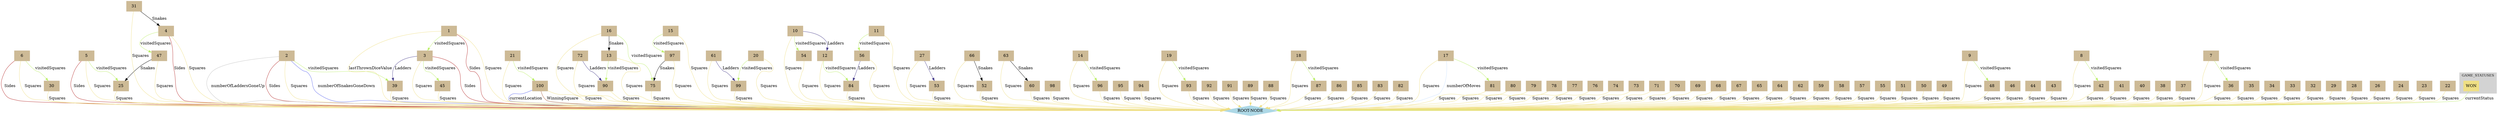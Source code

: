 digraph state {
 graph [fontsize=12]
rankdir=TB;
"6" -> "ROOT-NODE" [label = "Sides", color = "firebrick"];
"5" -> "ROOT-NODE" [label = "Sides", color = "firebrick"];
"4" -> "ROOT-NODE" [label = "Sides", color = "firebrick"];
"3" -> "ROOT-NODE" [label = "Sides", color = "firebrick"];
"2" -> "ROOT-NODE" [label = "Sides", color = "firebrick"];
"1" -> "ROOT-NODE" [label = "Sides", color = "firebrick"];
"100" -> "ROOT-NODE" [label = "WinningSquare", color = "sienna"];
"72" -> "90" [label = "Ladders", color = "SlateBlue4"];
"61" -> "99" [label = "Ladders", color = "SlateBlue4"];
"56" -> "84" [label = "Ladders", color = "SlateBlue4"];
"27" -> "53" [label = "Ladders", color = "SlateBlue4"];
"10" -> "12" [label = "Ladders", color = "SlateBlue4"];
"3" -> "39" [label = "Ladders", color = "SlateBlue4"];
"97" -> "75" [label = "Snakes", color = "black"];
"66" -> "52" [label = "Snakes", color = "black"];
"63" -> "60" [label = "Snakes", color = "black"];
"47" -> "25" [label = "Snakes", color = "black"];
"31" -> "4" [label = "Snakes", color = "black"];
"16" -> "13" [label = "Snakes", color = "black"];
"100" -> "ROOT-NODE" [label = "Squares", color = "#efdf84"];
"99" -> "ROOT-NODE" [label = "Squares", color = "#efdf84"];
"98" -> "ROOT-NODE" [label = "Squares", color = "#efdf84"];
"97" -> "ROOT-NODE" [label = "Squares", color = "#efdf84"];
"96" -> "ROOT-NODE" [label = "Squares", color = "#efdf84"];
"95" -> "ROOT-NODE" [label = "Squares", color = "#efdf84"];
"94" -> "ROOT-NODE" [label = "Squares", color = "#efdf84"];
"93" -> "ROOT-NODE" [label = "Squares", color = "#efdf84"];
"92" -> "ROOT-NODE" [label = "Squares", color = "#efdf84"];
"91" -> "ROOT-NODE" [label = "Squares", color = "#efdf84"];
"90" -> "ROOT-NODE" [label = "Squares", color = "#efdf84"];
"89" -> "ROOT-NODE" [label = "Squares", color = "#efdf84"];
"88" -> "ROOT-NODE" [label = "Squares", color = "#efdf84"];
"87" -> "ROOT-NODE" [label = "Squares", color = "#efdf84"];
"86" -> "ROOT-NODE" [label = "Squares", color = "#efdf84"];
"85" -> "ROOT-NODE" [label = "Squares", color = "#efdf84"];
"84" -> "ROOT-NODE" [label = "Squares", color = "#efdf84"];
"83" -> "ROOT-NODE" [label = "Squares", color = "#efdf84"];
"82" -> "ROOT-NODE" [label = "Squares", color = "#efdf84"];
"81" -> "ROOT-NODE" [label = "Squares", color = "#efdf84"];
"80" -> "ROOT-NODE" [label = "Squares", color = "#efdf84"];
"79" -> "ROOT-NODE" [label = "Squares", color = "#efdf84"];
"78" -> "ROOT-NODE" [label = "Squares", color = "#efdf84"];
"77" -> "ROOT-NODE" [label = "Squares", color = "#efdf84"];
"76" -> "ROOT-NODE" [label = "Squares", color = "#efdf84"];
"75" -> "ROOT-NODE" [label = "Squares", color = "#efdf84"];
"74" -> "ROOT-NODE" [label = "Squares", color = "#efdf84"];
"73" -> "ROOT-NODE" [label = "Squares", color = "#efdf84"];
"72" -> "ROOT-NODE" [label = "Squares", color = "#efdf84"];
"71" -> "ROOT-NODE" [label = "Squares", color = "#efdf84"];
"70" -> "ROOT-NODE" [label = "Squares", color = "#efdf84"];
"69" -> "ROOT-NODE" [label = "Squares", color = "#efdf84"];
"68" -> "ROOT-NODE" [label = "Squares", color = "#efdf84"];
"67" -> "ROOT-NODE" [label = "Squares", color = "#efdf84"];
"66" -> "ROOT-NODE" [label = "Squares", color = "#efdf84"];
"65" -> "ROOT-NODE" [label = "Squares", color = "#efdf84"];
"64" -> "ROOT-NODE" [label = "Squares", color = "#efdf84"];
"63" -> "ROOT-NODE" [label = "Squares", color = "#efdf84"];
"62" -> "ROOT-NODE" [label = "Squares", color = "#efdf84"];
"61" -> "ROOT-NODE" [label = "Squares", color = "#efdf84"];
"60" -> "ROOT-NODE" [label = "Squares", color = "#efdf84"];
"59" -> "ROOT-NODE" [label = "Squares", color = "#efdf84"];
"58" -> "ROOT-NODE" [label = "Squares", color = "#efdf84"];
"57" -> "ROOT-NODE" [label = "Squares", color = "#efdf84"];
"56" -> "ROOT-NODE" [label = "Squares", color = "#efdf84"];
"55" -> "ROOT-NODE" [label = "Squares", color = "#efdf84"];
"54" -> "ROOT-NODE" [label = "Squares", color = "#efdf84"];
"53" -> "ROOT-NODE" [label = "Squares", color = "#efdf84"];
"52" -> "ROOT-NODE" [label = "Squares", color = "#efdf84"];
"51" -> "ROOT-NODE" [label = "Squares", color = "#efdf84"];
"50" -> "ROOT-NODE" [label = "Squares", color = "#efdf84"];
"49" -> "ROOT-NODE" [label = "Squares", color = "#efdf84"];
"48" -> "ROOT-NODE" [label = "Squares", color = "#efdf84"];
"47" -> "ROOT-NODE" [label = "Squares", color = "#efdf84"];
"46" -> "ROOT-NODE" [label = "Squares", color = "#efdf84"];
"45" -> "ROOT-NODE" [label = "Squares", color = "#efdf84"];
"44" -> "ROOT-NODE" [label = "Squares", color = "#efdf84"];
"43" -> "ROOT-NODE" [label = "Squares", color = "#efdf84"];
"42" -> "ROOT-NODE" [label = "Squares", color = "#efdf84"];
"41" -> "ROOT-NODE" [label = "Squares", color = "#efdf84"];
"40" -> "ROOT-NODE" [label = "Squares", color = "#efdf84"];
"39" -> "ROOT-NODE" [label = "Squares", color = "#efdf84"];
"38" -> "ROOT-NODE" [label = "Squares", color = "#efdf84"];
"37" -> "ROOT-NODE" [label = "Squares", color = "#efdf84"];
"36" -> "ROOT-NODE" [label = "Squares", color = "#efdf84"];
"35" -> "ROOT-NODE" [label = "Squares", color = "#efdf84"];
"34" -> "ROOT-NODE" [label = "Squares", color = "#efdf84"];
"33" -> "ROOT-NODE" [label = "Squares", color = "#efdf84"];
"32" -> "ROOT-NODE" [label = "Squares", color = "#efdf84"];
"31" -> "ROOT-NODE" [label = "Squares", color = "#efdf84"];
"30" -> "ROOT-NODE" [label = "Squares", color = "#efdf84"];
"29" -> "ROOT-NODE" [label = "Squares", color = "#efdf84"];
"28" -> "ROOT-NODE" [label = "Squares", color = "#efdf84"];
"27" -> "ROOT-NODE" [label = "Squares", color = "#efdf84"];
"26" -> "ROOT-NODE" [label = "Squares", color = "#efdf84"];
"25" -> "ROOT-NODE" [label = "Squares", color = "#efdf84"];
"24" -> "ROOT-NODE" [label = "Squares", color = "#efdf84"];
"23" -> "ROOT-NODE" [label = "Squares", color = "#efdf84"];
"22" -> "ROOT-NODE" [label = "Squares", color = "#efdf84"];
"21" -> "ROOT-NODE" [label = "Squares", color = "#efdf84"];
"20" -> "ROOT-NODE" [label = "Squares", color = "#efdf84"];
"19" -> "ROOT-NODE" [label = "Squares", color = "#efdf84"];
"18" -> "ROOT-NODE" [label = "Squares", color = "#efdf84"];
"17" -> "ROOT-NODE" [label = "Squares", color = "#efdf84"];
"16" -> "ROOT-NODE" [label = "Squares", color = "#efdf84"];
"15" -> "ROOT-NODE" [label = "Squares", color = "#efdf84"];
"14" -> "ROOT-NODE" [label = "Squares", color = "#efdf84"];
"13" -> "ROOT-NODE" [label = "Squares", color = "#efdf84"];
"12" -> "ROOT-NODE" [label = "Squares", color = "#efdf84"];
"11" -> "ROOT-NODE" [label = "Squares", color = "#efdf84"];
"10" -> "ROOT-NODE" [label = "Squares", color = "#efdf84"];
"9" -> "ROOT-NODE" [label = "Squares", color = "#efdf84"];
"8" -> "ROOT-NODE" [label = "Squares", color = "#efdf84"];
"7" -> "ROOT-NODE" [label = "Squares", color = "#efdf84"];
"6" -> "ROOT-NODE" [label = "Squares", color = "#efdf84"];
"5" -> "ROOT-NODE" [label = "Squares", color = "#efdf84"];
"4" -> "ROOT-NODE" [label = "Squares", color = "#efdf84"];
"3" -> "ROOT-NODE" [label = "Squares", color = "#efdf84"];
"2" -> "ROOT-NODE" [label = "Squares", color = "#efdf84"];
"1" -> "ROOT-NODE" [label = "Squares", color = "#efdf84"];
"21" -> "100" [label = "visitedSquares", color = "#bdef6b"];
"20" -> "99" [label = "visitedSquares", color = "#bdef6b"];
"19" -> "93" [label = "visitedSquares", color = "#bdef6b"];
"18" -> "87" [label = "visitedSquares", color = "#bdef6b"];
"17" -> "81" [label = "visitedSquares", color = "#bdef6b"];
"16" -> "75" [label = "visitedSquares", color = "#bdef6b"];
"15" -> "97" [label = "visitedSquares", color = "#bdef6b"];
"14" -> "96" [label = "visitedSquares", color = "#bdef6b"];
"13" -> "90" [label = "visitedSquares", color = "#bdef6b"];
"12" -> "84" [label = "visitedSquares", color = "#bdef6b"];
"11" -> "56" [label = "visitedSquares", color = "#bdef6b"];
"10" -> "54" [label = "visitedSquares", color = "#bdef6b"];
"9" -> "48" [label = "visitedSquares", color = "#bdef6b"];
"8" -> "42" [label = "visitedSquares", color = "#bdef6b"];
"7" -> "36" [label = "visitedSquares", color = "#bdef6b"];
"6" -> "30" [label = "visitedSquares", color = "#bdef6b"];
"5" -> "25" [label = "visitedSquares", color = "#bdef6b"];
"4" -> "47" [label = "visitedSquares", color = "#bdef6b"];
"3" -> "45" [label = "visitedSquares", color = "#bdef6b"];
"2" -> "39" [label = "visitedSquares", color = "#bdef6b"];
"1" -> "3" [label = "visitedSquares", color = "#bdef6b"];
"2" -> "ROOT-NODE" [label = "numberOfSnakesGoneDown", color = "#5863ee"];
"17" -> "ROOT-NODE" [label = "numberOfMoves", color = "LightSteelBlue1"];
"2" -> "ROOT-NODE" [label = "numberOfLaddersGoneUp", color = "gray"];
"1" -> "ROOT-NODE" [label = "lastThrownDiceValue", color = "#efdf84"];
"WON" -> "ROOT-NODE" [label = "currentStatus", color = "#bdef6b"];
"100" -> "ROOT-NODE" [label = "currentLocation", color = "#5863ee"];
"6" [color = "wheat3", style = "filled, solid", shape = "box"]
"ROOT-NODE" [color = "lightblue", style = "filled, solid", shape = "diamond"]
"5" [color = "wheat3", style = "filled, solid", shape = "box"]
"4" [color = "wheat3", style = "filled, solid", shape = "box"]
"3" [color = "wheat3", style = "filled, solid", shape = "box"]
"2" [color = "wheat3", style = "filled, solid", shape = "box"]
"1" [color = "wheat3", style = "filled, solid", shape = "box"]
"100" [color = "wheat3", style = "filled, solid", shape = "box"]
"72" [color = "wheat3", style = "filled, solid", shape = "box"]
"90" [color = "wheat3", style = "filled, solid", shape = "box"]
"61" [color = "wheat3", style = "filled, solid", shape = "box"]
"99" [color = "wheat3", style = "filled, solid", shape = "box"]
"56" [color = "wheat3", style = "filled, solid", shape = "box"]
"84" [color = "wheat3", style = "filled, solid", shape = "box"]
"27" [color = "wheat3", style = "filled, solid", shape = "box"]
"53" [color = "wheat3", style = "filled, solid", shape = "box"]
"10" [color = "wheat3", style = "filled, solid", shape = "box"]
"12" [color = "wheat3", style = "filled, solid", shape = "box"]
"39" [color = "wheat3", style = "filled, solid", shape = "box"]
"97" [color = "wheat3", style = "filled, solid", shape = "box"]
"75" [color = "wheat3", style = "filled, solid", shape = "box"]
"66" [color = "wheat3", style = "filled, solid", shape = "box"]
"52" [color = "wheat3", style = "filled, solid", shape = "box"]
"63" [color = "wheat3", style = "filled, solid", shape = "box"]
"60" [color = "wheat3", style = "filled, solid", shape = "box"]
"47" [color = "wheat3", style = "filled, solid", shape = "box"]
"25" [color = "wheat3", style = "filled, solid", shape = "box"]
"31" [color = "wheat3", style = "filled, solid", shape = "box"]
"16" [color = "wheat3", style = "filled, solid", shape = "box"]
"13" [color = "wheat3", style = "filled, solid", shape = "box"]
"98" [color = "wheat3", style = "filled, solid", shape = "box"]
"96" [color = "wheat3", style = "filled, solid", shape = "box"]
"95" [color = "wheat3", style = "filled, solid", shape = "box"]
"94" [color = "wheat3", style = "filled, solid", shape = "box"]
"93" [color = "wheat3", style = "filled, solid", shape = "box"]
"92" [color = "wheat3", style = "filled, solid", shape = "box"]
"91" [color = "wheat3", style = "filled, solid", shape = "box"]
"89" [color = "wheat3", style = "filled, solid", shape = "box"]
"88" [color = "wheat3", style = "filled, solid", shape = "box"]
"87" [color = "wheat3", style = "filled, solid", shape = "box"]
"86" [color = "wheat3", style = "filled, solid", shape = "box"]
"85" [color = "wheat3", style = "filled, solid", shape = "box"]
"83" [color = "wheat3", style = "filled, solid", shape = "box"]
"82" [color = "wheat3", style = "filled, solid", shape = "box"]
"81" [color = "wheat3", style = "filled, solid", shape = "box"]
"80" [color = "wheat3", style = "filled, solid", shape = "box"]
"79" [color = "wheat3", style = "filled, solid", shape = "box"]
"78" [color = "wheat3", style = "filled, solid", shape = "box"]
"77" [color = "wheat3", style = "filled, solid", shape = "box"]
"76" [color = "wheat3", style = "filled, solid", shape = "box"]
"74" [color = "wheat3", style = "filled, solid", shape = "box"]
"73" [color = "wheat3", style = "filled, solid", shape = "box"]
"71" [color = "wheat3", style = "filled, solid", shape = "box"]
"70" [color = "wheat3", style = "filled, solid", shape = "box"]
"69" [color = "wheat3", style = "filled, solid", shape = "box"]
"68" [color = "wheat3", style = "filled, solid", shape = "box"]
"67" [color = "wheat3", style = "filled, solid", shape = "box"]
"65" [color = "wheat3", style = "filled, solid", shape = "box"]
"64" [color = "wheat3", style = "filled, solid", shape = "box"]
"62" [color = "wheat3", style = "filled, solid", shape = "box"]
"59" [color = "wheat3", style = "filled, solid", shape = "box"]
"58" [color = "wheat3", style = "filled, solid", shape = "box"]
"57" [color = "wheat3", style = "filled, solid", shape = "box"]
"55" [color = "wheat3", style = "filled, solid", shape = "box"]
"54" [color = "wheat3", style = "filled, solid", shape = "box"]
"51" [color = "wheat3", style = "filled, solid", shape = "box"]
"50" [color = "wheat3", style = "filled, solid", shape = "box"]
"49" [color = "wheat3", style = "filled, solid", shape = "box"]
"48" [color = "wheat3", style = "filled, solid", shape = "box"]
"46" [color = "wheat3", style = "filled, solid", shape = "box"]
"45" [color = "wheat3", style = "filled, solid", shape = "box"]
"44" [color = "wheat3", style = "filled, solid", shape = "box"]
"43" [color = "wheat3", style = "filled, solid", shape = "box"]
"42" [color = "wheat3", style = "filled, solid", shape = "box"]
"41" [color = "wheat3", style = "filled, solid", shape = "box"]
"40" [color = "wheat3", style = "filled, solid", shape = "box"]
"38" [color = "wheat3", style = "filled, solid", shape = "box"]
"37" [color = "wheat3", style = "filled, solid", shape = "box"]
"36" [color = "wheat3", style = "filled, solid", shape = "box"]
"35" [color = "wheat3", style = "filled, solid", shape = "box"]
"34" [color = "wheat3", style = "filled, solid", shape = "box"]
"33" [color = "wheat3", style = "filled, solid", shape = "box"]
"32" [color = "wheat3", style = "filled, solid", shape = "box"]
"30" [color = "wheat3", style = "filled, solid", shape = "box"]
"29" [color = "wheat3", style = "filled, solid", shape = "box"]
"28" [color = "wheat3", style = "filled, solid", shape = "box"]
"26" [color = "wheat3", style = "filled, solid", shape = "box"]
"24" [color = "wheat3", style = "filled, solid", shape = "box"]
"23" [color = "wheat3", style = "filled, solid", shape = "box"]
"22" [color = "wheat3", style = "filled, solid", shape = "box"]
"21" [color = "wheat3", style = "filled, solid", shape = "box"]
"20" [color = "wheat3", style = "filled, solid", shape = "box"]
"19" [color = "wheat3", style = "filled, solid", shape = "box"]
"18" [color = "wheat3", style = "filled, solid", shape = "box"]
"17" [color = "wheat3", style = "filled, solid", shape = "box"]
"15" [color = "wheat3", style = "filled, solid", shape = "box"]
"14" [color = "wheat3", style = "filled, solid", shape = "box"]
"11" [color = "wheat3", style = "filled, solid", shape = "box"]
"9" [color = "wheat3", style = "filled, solid", shape = "box"]
"8" [color = "wheat3", style = "filled, solid", shape = "box"]
"7" [color = "wheat3", style = "filled, solid", shape = "box"]
"WON" [color = "#efdf84", style = "filled, solid", shape = "box"]
subgraph "cluster_GAME_STATUSES" {node [style=filled,color=white]; label="GAME_STATUSES"; style=filled;color=lightgrey; WON; }
subgraph "cluster_MOVEMENT_STATUSES" {node [style=filled,color=white]; label="MOVEMENT_STATUSES"; style=filled;color=lightgrey; }
subgraph "cluster_NOTIFICATIONS" {node [style=filled,color=white]; label="NOTIFICATIONS"; style=filled;color=lightgrey; }
}